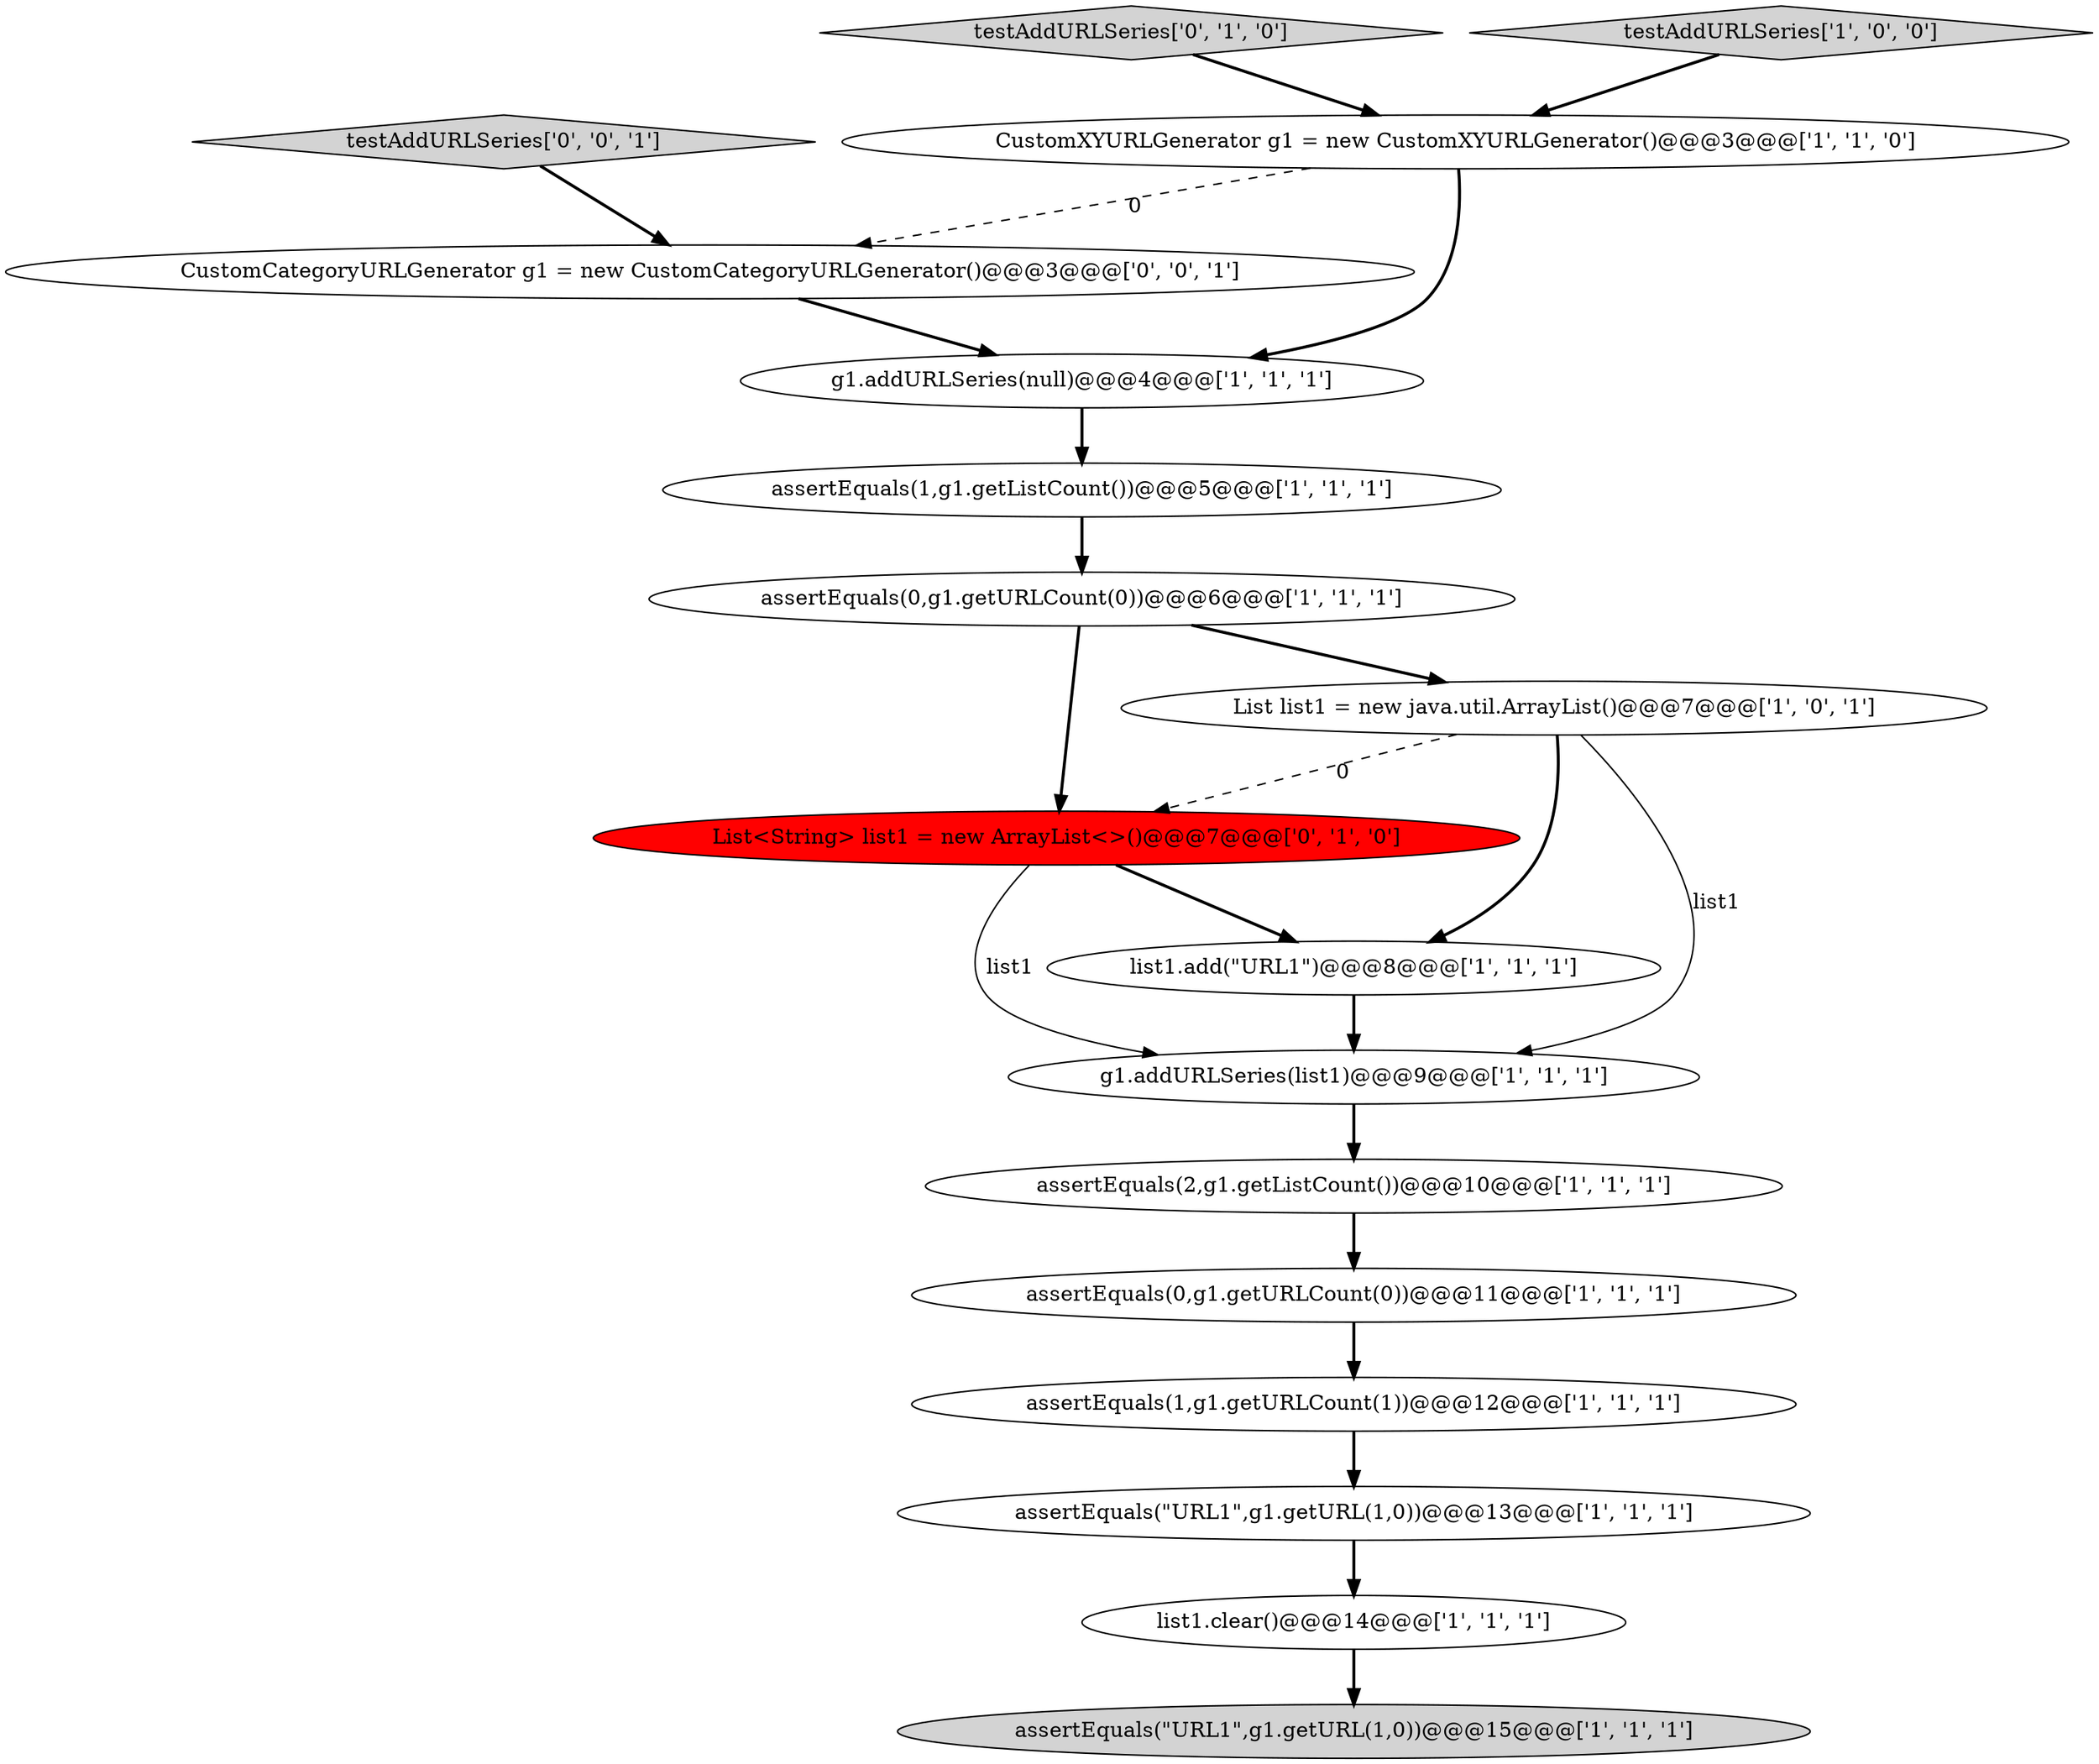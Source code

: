 digraph {
2 [style = filled, label = "list1.add(\"URL1\")@@@8@@@['1', '1', '1']", fillcolor = white, shape = ellipse image = "AAA0AAABBB1BBB"];
4 [style = filled, label = "g1.addURLSeries(null)@@@4@@@['1', '1', '1']", fillcolor = white, shape = ellipse image = "AAA0AAABBB1BBB"];
7 [style = filled, label = "assertEquals(2,g1.getListCount())@@@10@@@['1', '1', '1']", fillcolor = white, shape = ellipse image = "AAA0AAABBB1BBB"];
9 [style = filled, label = "list1.clear()@@@14@@@['1', '1', '1']", fillcolor = white, shape = ellipse image = "AAA0AAABBB1BBB"];
11 [style = filled, label = "List list1 = new java.util.ArrayList()@@@7@@@['1', '0', '1']", fillcolor = white, shape = ellipse image = "AAA0AAABBB1BBB"];
10 [style = filled, label = "assertEquals(0,g1.getURLCount(0))@@@6@@@['1', '1', '1']", fillcolor = white, shape = ellipse image = "AAA0AAABBB1BBB"];
3 [style = filled, label = "assertEquals(1,g1.getListCount())@@@5@@@['1', '1', '1']", fillcolor = white, shape = ellipse image = "AAA0AAABBB1BBB"];
13 [style = filled, label = "assertEquals(\"URL1\",g1.getURL(1,0))@@@15@@@['1', '1', '1']", fillcolor = lightgray, shape = ellipse image = "AAA0AAABBB1BBB"];
14 [style = filled, label = "testAddURLSeries['0', '1', '0']", fillcolor = lightgray, shape = diamond image = "AAA0AAABBB2BBB"];
16 [style = filled, label = "testAddURLSeries['0', '0', '1']", fillcolor = lightgray, shape = diamond image = "AAA0AAABBB3BBB"];
17 [style = filled, label = "CustomCategoryURLGenerator g1 = new CustomCategoryURLGenerator()@@@3@@@['0', '0', '1']", fillcolor = white, shape = ellipse image = "AAA0AAABBB3BBB"];
15 [style = filled, label = "List<String> list1 = new ArrayList<>()@@@7@@@['0', '1', '0']", fillcolor = red, shape = ellipse image = "AAA1AAABBB2BBB"];
12 [style = filled, label = "assertEquals(0,g1.getURLCount(0))@@@11@@@['1', '1', '1']", fillcolor = white, shape = ellipse image = "AAA0AAABBB1BBB"];
5 [style = filled, label = "g1.addURLSeries(list1)@@@9@@@['1', '1', '1']", fillcolor = white, shape = ellipse image = "AAA0AAABBB1BBB"];
1 [style = filled, label = "assertEquals(\"URL1\",g1.getURL(1,0))@@@13@@@['1', '1', '1']", fillcolor = white, shape = ellipse image = "AAA0AAABBB1BBB"];
6 [style = filled, label = "assertEquals(1,g1.getURLCount(1))@@@12@@@['1', '1', '1']", fillcolor = white, shape = ellipse image = "AAA0AAABBB1BBB"];
0 [style = filled, label = "CustomXYURLGenerator g1 = new CustomXYURLGenerator()@@@3@@@['1', '1', '0']", fillcolor = white, shape = ellipse image = "AAA0AAABBB1BBB"];
8 [style = filled, label = "testAddURLSeries['1', '0', '0']", fillcolor = lightgray, shape = diamond image = "AAA0AAABBB1BBB"];
4->3 [style = bold, label=""];
15->2 [style = bold, label=""];
10->15 [style = bold, label=""];
7->12 [style = bold, label=""];
11->15 [style = dashed, label="0"];
15->5 [style = solid, label="list1"];
16->17 [style = bold, label=""];
12->6 [style = bold, label=""];
0->17 [style = dashed, label="0"];
11->2 [style = bold, label=""];
1->9 [style = bold, label=""];
8->0 [style = bold, label=""];
3->10 [style = bold, label=""];
6->1 [style = bold, label=""];
14->0 [style = bold, label=""];
0->4 [style = bold, label=""];
11->5 [style = solid, label="list1"];
5->7 [style = bold, label=""];
17->4 [style = bold, label=""];
2->5 [style = bold, label=""];
9->13 [style = bold, label=""];
10->11 [style = bold, label=""];
}
